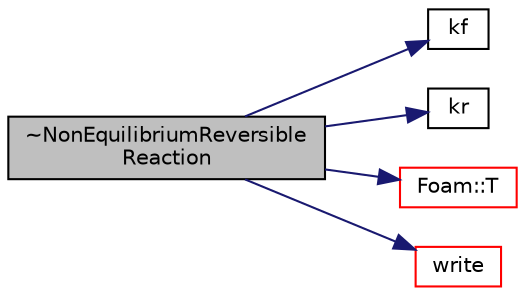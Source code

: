 digraph "~NonEquilibriumReversibleReaction"
{
  bgcolor="transparent";
  edge [fontname="Helvetica",fontsize="10",labelfontname="Helvetica",labelfontsize="10"];
  node [fontname="Helvetica",fontsize="10",shape=record];
  rankdir="LR";
  Node1 [label="~NonEquilibriumReversible\lReaction",height=0.2,width=0.4,color="black", fillcolor="grey75", style="filled", fontcolor="black"];
  Node1 -> Node2 [color="midnightblue",fontsize="10",style="solid",fontname="Helvetica"];
  Node2 [label="kf",height=0.2,width=0.4,color="black",URL="$a01652.html#a1868c6c4eb5865df2569eedbdb9ed32d",tooltip="Forward rate constant. "];
  Node1 -> Node3 [color="midnightblue",fontsize="10",style="solid",fontname="Helvetica"];
  Node3 [label="kr",height=0.2,width=0.4,color="black",URL="$a01652.html#a77096438f2e3be92f4af6a0c06bd7f2f",tooltip="Reverse rate constant from the given formard rate constant. "];
  Node1 -> Node4 [color="midnightblue",fontsize="10",style="solid",fontname="Helvetica"];
  Node4 [label="Foam::T",height=0.2,width=0.4,color="red",URL="$a10974.html#ae57fda0abb14bb0944947c463c6e09d4"];
  Node1 -> Node5 [color="midnightblue",fontsize="10",style="solid",fontname="Helvetica"];
  Node5 [label="write",height=0.2,width=0.4,color="red",URL="$a01652.html#a0941061ad5a26be83b4107d05750ace6",tooltip="Write. "];
}
